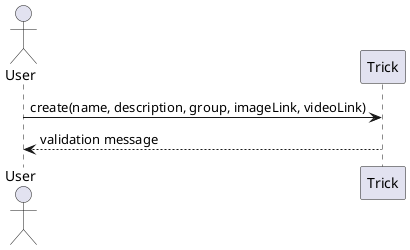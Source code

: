 @startuml createTrick

actor User

participant Trick as T

User -> T: create(name, description, group, imageLink, videoLink)

T --> User: validation message

@enduml
